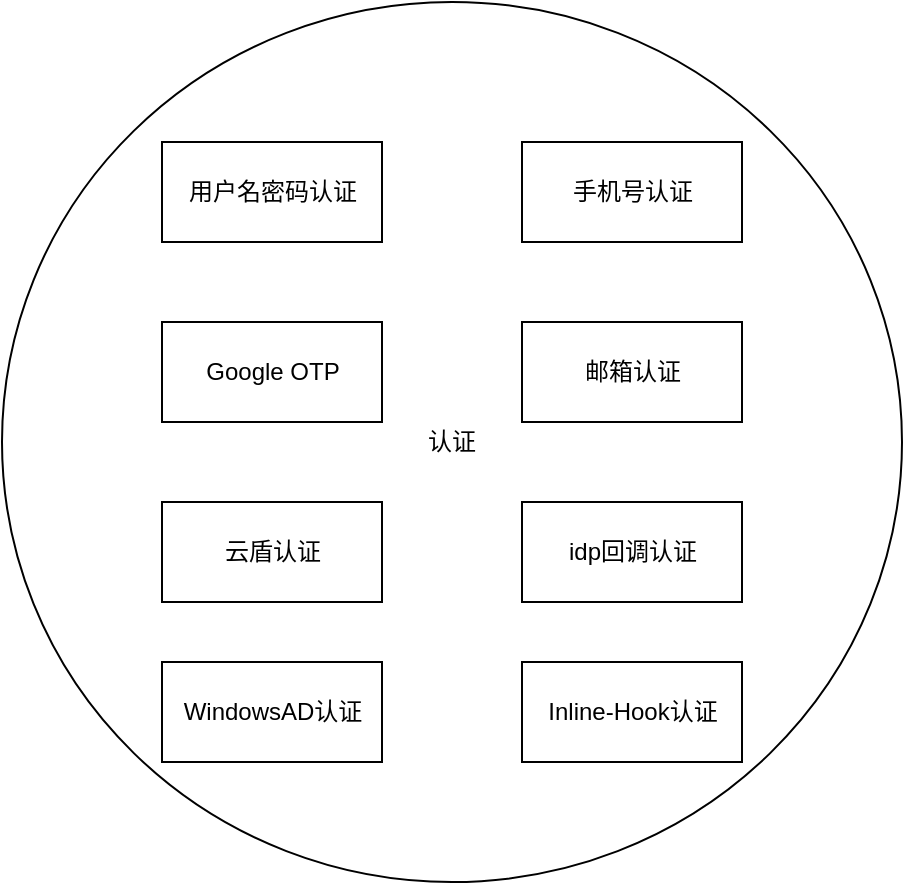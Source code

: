 <mxfile version="20.0.4" type="github">
  <diagram id="C5RBs43oDa-KdzZeNtuy" name="Page-1">
    <mxGraphModel dx="1426" dy="712" grid="1" gridSize="10" guides="1" tooltips="1" connect="1" arrows="1" fold="1" page="1" pageScale="1" pageWidth="827" pageHeight="1169" math="0" shadow="0">
      <root>
        <mxCell id="WIyWlLk6GJQsqaUBKTNV-0" />
        <mxCell id="WIyWlLk6GJQsqaUBKTNV-1" parent="WIyWlLk6GJQsqaUBKTNV-0" />
        <mxCell id="yNPxZpSD1YruV2so6bn6-4" value="认证" style="ellipse;whiteSpace=wrap;html=1;" vertex="1" parent="WIyWlLk6GJQsqaUBKTNV-1">
          <mxGeometry x="120" y="350" width="450" height="440" as="geometry" />
        </mxCell>
        <mxCell id="yNPxZpSD1YruV2so6bn6-0" value="用户名密码认证" style="html=1;" vertex="1" parent="WIyWlLk6GJQsqaUBKTNV-1">
          <mxGeometry x="200" y="420" width="110" height="50" as="geometry" />
        </mxCell>
        <mxCell id="yNPxZpSD1YruV2so6bn6-1" value="手机号认证" style="html=1;" vertex="1" parent="WIyWlLk6GJQsqaUBKTNV-1">
          <mxGeometry x="380" y="420" width="110" height="50" as="geometry" />
        </mxCell>
        <mxCell id="yNPxZpSD1YruV2so6bn6-2" value="Google OTP" style="html=1;" vertex="1" parent="WIyWlLk6GJQsqaUBKTNV-1">
          <mxGeometry x="200" y="510" width="110" height="50" as="geometry" />
        </mxCell>
        <mxCell id="yNPxZpSD1YruV2so6bn6-3" value="邮箱认证" style="html=1;" vertex="1" parent="WIyWlLk6GJQsqaUBKTNV-1">
          <mxGeometry x="380" y="510" width="110" height="50" as="geometry" />
        </mxCell>
        <mxCell id="yNPxZpSD1YruV2so6bn6-5" value="云盾认证" style="html=1;" vertex="1" parent="WIyWlLk6GJQsqaUBKTNV-1">
          <mxGeometry x="200" y="600" width="110" height="50" as="geometry" />
        </mxCell>
        <mxCell id="yNPxZpSD1YruV2so6bn6-6" value="idp回调认证" style="html=1;" vertex="1" parent="WIyWlLk6GJQsqaUBKTNV-1">
          <mxGeometry x="380" y="600" width="110" height="50" as="geometry" />
        </mxCell>
        <mxCell id="yNPxZpSD1YruV2so6bn6-7" value="WindowsAD认证" style="html=1;" vertex="1" parent="WIyWlLk6GJQsqaUBKTNV-1">
          <mxGeometry x="200" y="680" width="110" height="50" as="geometry" />
        </mxCell>
        <mxCell id="yNPxZpSD1YruV2so6bn6-8" value="Inline-Hook认证" style="html=1;" vertex="1" parent="WIyWlLk6GJQsqaUBKTNV-1">
          <mxGeometry x="380" y="680" width="110" height="50" as="geometry" />
        </mxCell>
      </root>
    </mxGraphModel>
  </diagram>
</mxfile>
